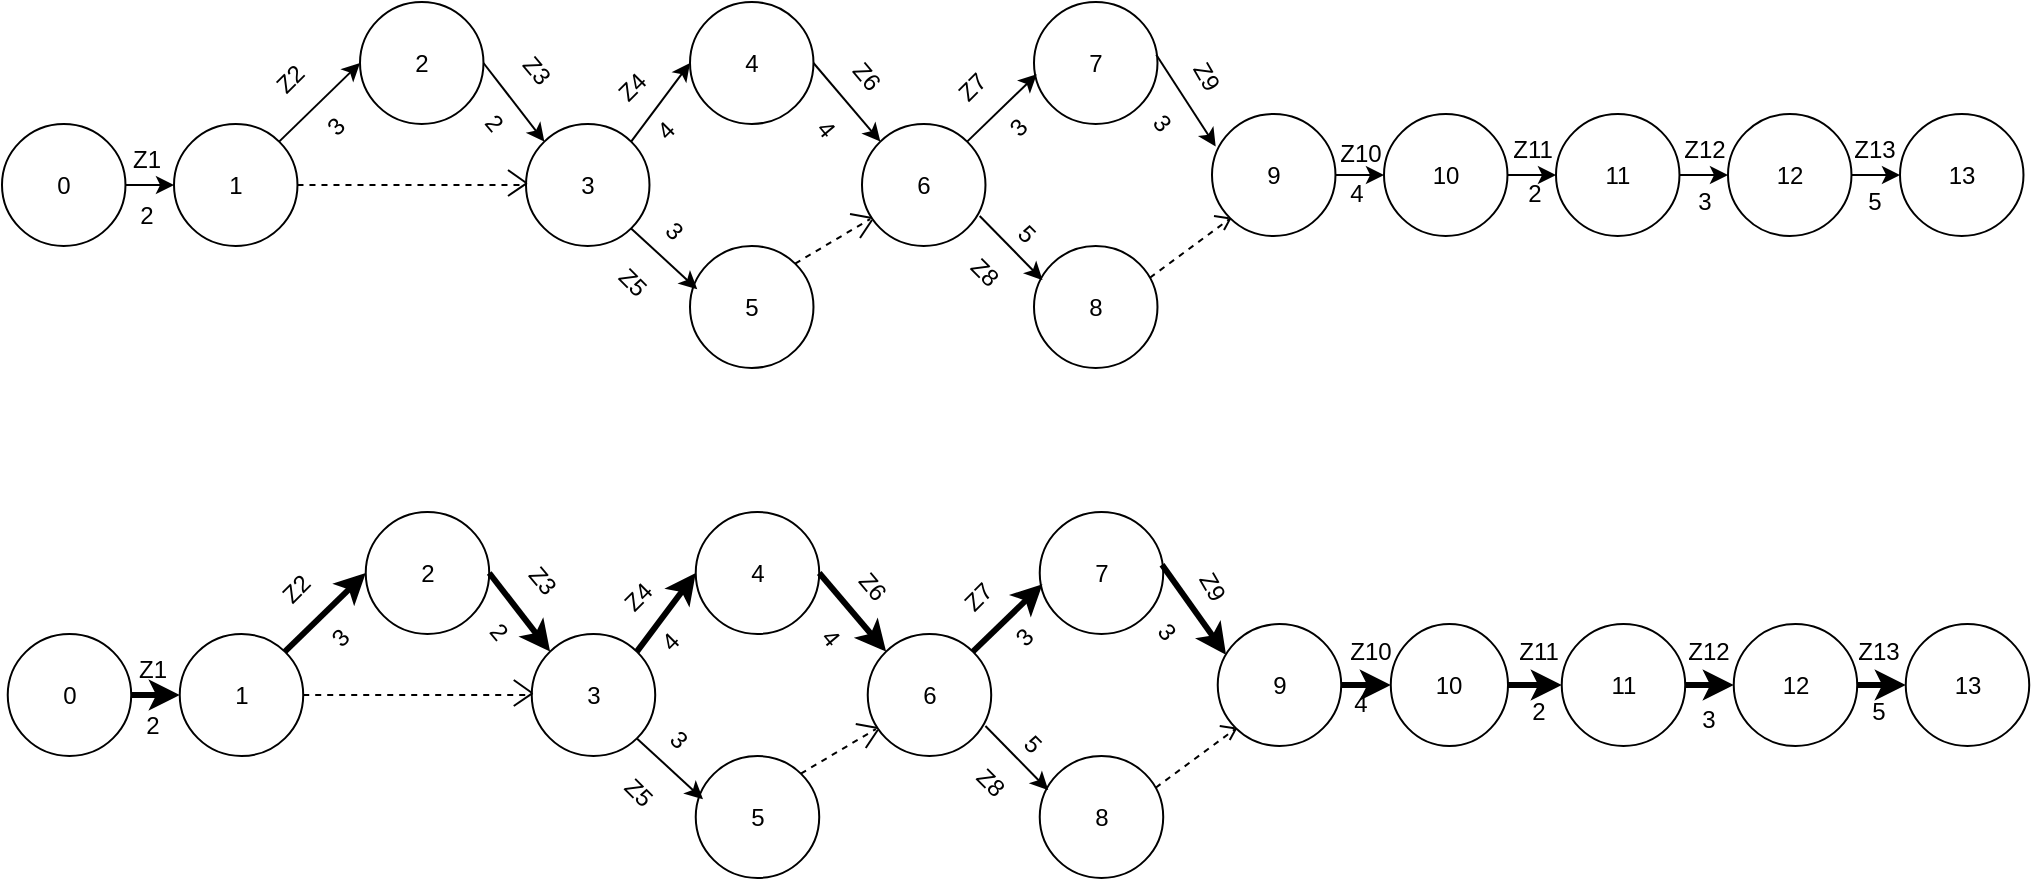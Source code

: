 <mxfile version="21.3.2" type="device">
  <diagram name="Страница 1" id="Q1OPykHj9HBOGXSgN5g0">
    <mxGraphModel dx="1050" dy="581" grid="0" gridSize="10" guides="1" tooltips="1" connect="1" arrows="1" fold="1" page="1" pageScale="1" pageWidth="1169" pageHeight="827" math="0" shadow="0">
      <root>
        <mxCell id="0" />
        <mxCell id="1" parent="0" />
        <mxCell id="CJ6mBoE7Ki-7u2yADCA9-15" style="edgeStyle=orthogonalEdgeStyle;rounded=0;orthogonalLoop=1;jettySize=auto;html=1;exitX=1;exitY=0.5;exitDx=0;exitDy=0;entryX=0;entryY=0.5;entryDx=0;entryDy=0;" parent="1" source="CJ6mBoE7Ki-7u2yADCA9-1" target="CJ6mBoE7Ki-7u2yADCA9-2" edge="1">
          <mxGeometry relative="1" as="geometry" />
        </mxCell>
        <mxCell id="CJ6mBoE7Ki-7u2yADCA9-1" value="0" style="ellipse;whiteSpace=wrap;html=1;" parent="1" vertex="1">
          <mxGeometry x="118" y="331" width="61.74" height="61" as="geometry" />
        </mxCell>
        <mxCell id="CJ6mBoE7Ki-7u2yADCA9-2" value="1" style="ellipse;whiteSpace=wrap;html=1;" parent="1" vertex="1">
          <mxGeometry x="204" y="331" width="61.74" height="61" as="geometry" />
        </mxCell>
        <mxCell id="CJ6mBoE7Ki-7u2yADCA9-3" value="2" style="ellipse;whiteSpace=wrap;html=1;" parent="1" vertex="1">
          <mxGeometry x="297" y="270" width="61.74" height="61" as="geometry" />
        </mxCell>
        <mxCell id="CJ6mBoE7Ki-7u2yADCA9-4" value="3" style="ellipse;whiteSpace=wrap;html=1;" parent="1" vertex="1">
          <mxGeometry x="380" y="331" width="61.74" height="61" as="geometry" />
        </mxCell>
        <mxCell id="CJ6mBoE7Ki-7u2yADCA9-5" value="4" style="ellipse;whiteSpace=wrap;html=1;" parent="1" vertex="1">
          <mxGeometry x="462" y="270" width="61.74" height="61" as="geometry" />
        </mxCell>
        <mxCell id="CJ6mBoE7Ki-7u2yADCA9-6" value="5" style="ellipse;whiteSpace=wrap;html=1;" parent="1" vertex="1">
          <mxGeometry x="462" y="392" width="61.74" height="61" as="geometry" />
        </mxCell>
        <mxCell id="CJ6mBoE7Ki-7u2yADCA9-7" value="6" style="ellipse;whiteSpace=wrap;html=1;" parent="1" vertex="1">
          <mxGeometry x="548" y="331" width="61.74" height="61" as="geometry" />
        </mxCell>
        <mxCell id="CJ6mBoE7Ki-7u2yADCA9-8" value="7" style="ellipse;whiteSpace=wrap;html=1;" parent="1" vertex="1">
          <mxGeometry x="634" y="270" width="61.74" height="61" as="geometry" />
        </mxCell>
        <mxCell id="CJ6mBoE7Ki-7u2yADCA9-9" value="8" style="ellipse;whiteSpace=wrap;html=1;" parent="1" vertex="1">
          <mxGeometry x="634" y="392" width="61.74" height="61" as="geometry" />
        </mxCell>
        <mxCell id="CJ6mBoE7Ki-7u2yADCA9-48" style="edgeStyle=orthogonalEdgeStyle;rounded=0;orthogonalLoop=1;jettySize=auto;html=1;exitX=1;exitY=0.5;exitDx=0;exitDy=0;entryX=0;entryY=0.5;entryDx=0;entryDy=0;" parent="1" source="CJ6mBoE7Ki-7u2yADCA9-10" target="CJ6mBoE7Ki-7u2yADCA9-11" edge="1">
          <mxGeometry relative="1" as="geometry" />
        </mxCell>
        <mxCell id="CJ6mBoE7Ki-7u2yADCA9-10" value="9" style="ellipse;whiteSpace=wrap;html=1;" parent="1" vertex="1">
          <mxGeometry x="723" y="326" width="61.74" height="61" as="geometry" />
        </mxCell>
        <mxCell id="CJ6mBoE7Ki-7u2yADCA9-49" style="edgeStyle=orthogonalEdgeStyle;rounded=0;orthogonalLoop=1;jettySize=auto;html=1;exitX=1;exitY=0.5;exitDx=0;exitDy=0;" parent="1" source="CJ6mBoE7Ki-7u2yADCA9-11" target="CJ6mBoE7Ki-7u2yADCA9-12" edge="1">
          <mxGeometry relative="1" as="geometry" />
        </mxCell>
        <mxCell id="CJ6mBoE7Ki-7u2yADCA9-11" value="10" style="ellipse;whiteSpace=wrap;html=1;" parent="1" vertex="1">
          <mxGeometry x="809" y="326" width="61.74" height="61" as="geometry" />
        </mxCell>
        <mxCell id="CJ6mBoE7Ki-7u2yADCA9-52" style="edgeStyle=orthogonalEdgeStyle;rounded=0;orthogonalLoop=1;jettySize=auto;html=1;exitX=1;exitY=0.5;exitDx=0;exitDy=0;entryX=0;entryY=0.5;entryDx=0;entryDy=0;" parent="1" source="CJ6mBoE7Ki-7u2yADCA9-12" target="CJ6mBoE7Ki-7u2yADCA9-13" edge="1">
          <mxGeometry relative="1" as="geometry" />
        </mxCell>
        <mxCell id="CJ6mBoE7Ki-7u2yADCA9-12" value="11" style="ellipse;whiteSpace=wrap;html=1;" parent="1" vertex="1">
          <mxGeometry x="895" y="326" width="61.74" height="61" as="geometry" />
        </mxCell>
        <mxCell id="CJ6mBoE7Ki-7u2yADCA9-51" style="edgeStyle=orthogonalEdgeStyle;rounded=0;orthogonalLoop=1;jettySize=auto;html=1;exitX=1;exitY=0.5;exitDx=0;exitDy=0;entryX=0;entryY=0.5;entryDx=0;entryDy=0;" parent="1" source="CJ6mBoE7Ki-7u2yADCA9-13" target="CJ6mBoE7Ki-7u2yADCA9-14" edge="1">
          <mxGeometry relative="1" as="geometry" />
        </mxCell>
        <mxCell id="CJ6mBoE7Ki-7u2yADCA9-13" value="12" style="ellipse;whiteSpace=wrap;html=1;" parent="1" vertex="1">
          <mxGeometry x="981" y="326" width="61.74" height="61" as="geometry" />
        </mxCell>
        <mxCell id="CJ6mBoE7Ki-7u2yADCA9-14" value="13" style="ellipse;whiteSpace=wrap;html=1;" parent="1" vertex="1">
          <mxGeometry x="1067" y="326" width="61.74" height="61" as="geometry" />
        </mxCell>
        <mxCell id="CJ6mBoE7Ki-7u2yADCA9-19" value="" style="endArrow=classic;html=1;rounded=0;exitX=1;exitY=0;exitDx=0;exitDy=0;entryX=0;entryY=0.5;entryDx=0;entryDy=0;" parent="1" source="CJ6mBoE7Ki-7u2yADCA9-2" target="CJ6mBoE7Ki-7u2yADCA9-3" edge="1">
          <mxGeometry width="50" height="50" relative="1" as="geometry">
            <mxPoint x="257" y="458" as="sourcePoint" />
            <mxPoint x="307" y="408" as="targetPoint" />
          </mxGeometry>
        </mxCell>
        <mxCell id="CJ6mBoE7Ki-7u2yADCA9-20" value="" style="endArrow=classic;html=1;rounded=0;exitX=1;exitY=0.5;exitDx=0;exitDy=0;entryX=0;entryY=0;entryDx=0;entryDy=0;" parent="1" source="CJ6mBoE7Ki-7u2yADCA9-3" target="CJ6mBoE7Ki-7u2yADCA9-4" edge="1">
          <mxGeometry width="50" height="50" relative="1" as="geometry">
            <mxPoint x="336" y="474" as="sourcePoint" />
            <mxPoint x="386" y="424" as="targetPoint" />
          </mxGeometry>
        </mxCell>
        <mxCell id="CJ6mBoE7Ki-7u2yADCA9-23" value="" style="endArrow=none;dashed=1;html=1;rounded=0;exitX=1;exitY=0.5;exitDx=0;exitDy=0;entryX=0;entryY=0.5;entryDx=0;entryDy=0;" parent="1" source="CJ6mBoE7Ki-7u2yADCA9-2" target="CJ6mBoE7Ki-7u2yADCA9-4" edge="1">
          <mxGeometry width="50" height="50" relative="1" as="geometry">
            <mxPoint x="310" y="437" as="sourcePoint" />
            <mxPoint x="360" y="387" as="targetPoint" />
          </mxGeometry>
        </mxCell>
        <mxCell id="CJ6mBoE7Ki-7u2yADCA9-24" value="" style="endArrow=none;html=1;rounded=0;entryX=-0.003;entryY=0.48;entryDx=0;entryDy=0;entryPerimeter=0;" parent="1" target="CJ6mBoE7Ki-7u2yADCA9-4" edge="1">
          <mxGeometry width="50" height="50" relative="1" as="geometry">
            <mxPoint x="371" y="354" as="sourcePoint" />
            <mxPoint x="391" y="340" as="targetPoint" />
          </mxGeometry>
        </mxCell>
        <mxCell id="CJ6mBoE7Ki-7u2yADCA9-25" value="" style="endArrow=none;html=1;rounded=0;entryX=0.007;entryY=0.485;entryDx=0;entryDy=0;entryPerimeter=0;" parent="1" target="CJ6mBoE7Ki-7u2yADCA9-4" edge="1">
          <mxGeometry width="50" height="50" relative="1" as="geometry">
            <mxPoint x="371" y="367" as="sourcePoint" />
            <mxPoint x="374" y="371" as="targetPoint" />
          </mxGeometry>
        </mxCell>
        <mxCell id="CJ6mBoE7Ki-7u2yADCA9-26" value="" style="endArrow=classic;html=1;rounded=0;exitX=1;exitY=0;exitDx=0;exitDy=0;entryX=0;entryY=0.5;entryDx=0;entryDy=0;" parent="1" source="CJ6mBoE7Ki-7u2yADCA9-4" target="CJ6mBoE7Ki-7u2yADCA9-5" edge="1">
          <mxGeometry width="50" height="50" relative="1" as="geometry">
            <mxPoint x="267" y="350" as="sourcePoint" />
            <mxPoint x="307" y="311" as="targetPoint" />
          </mxGeometry>
        </mxCell>
        <mxCell id="CJ6mBoE7Ki-7u2yADCA9-27" value="" style="endArrow=classic;html=1;rounded=0;exitX=1;exitY=1;exitDx=0;exitDy=0;entryX=0.059;entryY=0.355;entryDx=0;entryDy=0;entryPerimeter=0;" parent="1" source="CJ6mBoE7Ki-7u2yADCA9-4" target="CJ6mBoE7Ki-7u2yADCA9-6" edge="1">
          <mxGeometry width="50" height="50" relative="1" as="geometry">
            <mxPoint x="443" y="350" as="sourcePoint" />
            <mxPoint x="472" y="311" as="targetPoint" />
          </mxGeometry>
        </mxCell>
        <mxCell id="CJ6mBoE7Ki-7u2yADCA9-28" value="" style="endArrow=classic;html=1;rounded=0;exitX=1;exitY=0.5;exitDx=0;exitDy=0;entryX=0;entryY=0;entryDx=0;entryDy=0;" parent="1" source="CJ6mBoE7Ki-7u2yADCA9-5" target="CJ6mBoE7Ki-7u2yADCA9-7" edge="1">
          <mxGeometry width="50" height="50" relative="1" as="geometry">
            <mxPoint x="443" y="350" as="sourcePoint" />
            <mxPoint x="472" y="311" as="targetPoint" />
          </mxGeometry>
        </mxCell>
        <mxCell id="CJ6mBoE7Ki-7u2yADCA9-29" value="" style="endArrow=none;dashed=1;html=1;rounded=0;exitX=1;exitY=0;exitDx=0;exitDy=0;entryX=0.066;entryY=0.779;entryDx=0;entryDy=0;entryPerimeter=0;" parent="1" source="CJ6mBoE7Ki-7u2yADCA9-6" target="CJ6mBoE7Ki-7u2yADCA9-7" edge="1">
          <mxGeometry width="50" height="50" relative="1" as="geometry">
            <mxPoint x="553" y="478" as="sourcePoint" />
            <mxPoint x="603" y="428" as="targetPoint" />
          </mxGeometry>
        </mxCell>
        <mxCell id="CJ6mBoE7Ki-7u2yADCA9-32" value="" style="endArrow=none;html=1;rounded=0;entryX=-0.003;entryY=0.48;entryDx=0;entryDy=0;entryPerimeter=0;" parent="1" edge="1">
          <mxGeometry width="50" height="50" relative="1" as="geometry">
            <mxPoint x="542" y="376" as="sourcePoint" />
            <mxPoint x="553" y="378" as="targetPoint" />
          </mxGeometry>
        </mxCell>
        <mxCell id="CJ6mBoE7Ki-7u2yADCA9-33" value="" style="endArrow=none;html=1;rounded=0;entryX=0.007;entryY=0.485;entryDx=0;entryDy=0;entryPerimeter=0;" parent="1" edge="1">
          <mxGeometry width="50" height="50" relative="1" as="geometry">
            <mxPoint x="547" y="388" as="sourcePoint" />
            <mxPoint x="553" y="379" as="targetPoint" />
          </mxGeometry>
        </mxCell>
        <mxCell id="CJ6mBoE7Ki-7u2yADCA9-34" value="" style="endArrow=classic;html=1;rounded=0;exitX=1;exitY=0;exitDx=0;exitDy=0;entryX=0.022;entryY=0.593;entryDx=0;entryDy=0;entryPerimeter=0;" parent="1" source="CJ6mBoE7Ki-7u2yADCA9-7" target="CJ6mBoE7Ki-7u2yADCA9-8" edge="1">
          <mxGeometry width="50" height="50" relative="1" as="geometry">
            <mxPoint x="590" y="302" as="sourcePoint" />
            <mxPoint x="640" y="252" as="targetPoint" />
          </mxGeometry>
        </mxCell>
        <mxCell id="CJ6mBoE7Ki-7u2yADCA9-35" value="" style="endArrow=classic;html=1;rounded=0;exitX=0.953;exitY=0.754;exitDx=0;exitDy=0;exitPerimeter=0;entryX=0.069;entryY=0.279;entryDx=0;entryDy=0;entryPerimeter=0;" parent="1" source="CJ6mBoE7Ki-7u2yADCA9-7" target="CJ6mBoE7Ki-7u2yADCA9-9" edge="1">
          <mxGeometry width="50" height="50" relative="1" as="geometry">
            <mxPoint x="600" y="525" as="sourcePoint" />
            <mxPoint x="650" y="475" as="targetPoint" />
          </mxGeometry>
        </mxCell>
        <mxCell id="CJ6mBoE7Ki-7u2yADCA9-39" value="" style="endArrow=none;dashed=1;html=1;rounded=0;entryX=0;entryY=1;entryDx=0;entryDy=0;exitX=0.939;exitY=0.26;exitDx=0;exitDy=0;exitPerimeter=0;" parent="1" source="CJ6mBoE7Ki-7u2yADCA9-9" target="CJ6mBoE7Ki-7u2yADCA9-10" edge="1">
          <mxGeometry width="50" height="50" relative="1" as="geometry">
            <mxPoint x="765" y="495" as="sourcePoint" />
            <mxPoint x="815" y="445" as="targetPoint" />
          </mxGeometry>
        </mxCell>
        <mxCell id="CJ6mBoE7Ki-7u2yADCA9-45" value="" style="endArrow=none;html=1;rounded=0;entryX=0.136;entryY=0.855;entryDx=0;entryDy=0;entryPerimeter=0;" parent="1" target="CJ6mBoE7Ki-7u2yADCA9-10" edge="1">
          <mxGeometry width="50" height="50" relative="1" as="geometry">
            <mxPoint x="724" y="377" as="sourcePoint" />
            <mxPoint x="724" y="377" as="targetPoint" />
          </mxGeometry>
        </mxCell>
        <mxCell id="CJ6mBoE7Ki-7u2yADCA9-47" value="" style="endArrow=none;html=1;rounded=0;entryX=0;entryY=1;entryDx=0;entryDy=0;" parent="1" target="CJ6mBoE7Ki-7u2yADCA9-10" edge="1">
          <mxGeometry width="50" height="50" relative="1" as="geometry">
            <mxPoint x="729" y="384" as="sourcePoint" />
            <mxPoint x="760" y="381" as="targetPoint" />
          </mxGeometry>
        </mxCell>
        <mxCell id="CJ6mBoE7Ki-7u2yADCA9-53" value="Z1" style="text;html=1;align=center;verticalAlign=middle;resizable=0;points=[];autosize=1;strokeColor=none;fillColor=none;" parent="1" vertex="1">
          <mxGeometry x="174" y="336" width="32" height="26" as="geometry" />
        </mxCell>
        <mxCell id="CJ6mBoE7Ki-7u2yADCA9-54" value="Z2" style="text;html=1;align=center;verticalAlign=middle;resizable=0;points=[];autosize=1;strokeColor=none;fillColor=none;rotation=-45;" parent="1" vertex="1">
          <mxGeometry x="246" y="296" width="32" height="26" as="geometry" />
        </mxCell>
        <mxCell id="CJ6mBoE7Ki-7u2yADCA9-55" value="Z3" style="text;html=1;align=center;verticalAlign=middle;resizable=0;points=[];autosize=1;strokeColor=none;fillColor=none;rotation=50;" parent="1" vertex="1">
          <mxGeometry x="369" y="291" width="32" height="26" as="geometry" />
        </mxCell>
        <mxCell id="CJ6mBoE7Ki-7u2yADCA9-56" value="Z4" style="text;html=1;align=center;verticalAlign=middle;resizable=0;points=[];autosize=1;strokeColor=none;fillColor=none;rotation=-45;" parent="1" vertex="1">
          <mxGeometry x="417" y="300" width="32" height="26" as="geometry" />
        </mxCell>
        <mxCell id="CJ6mBoE7Ki-7u2yADCA9-57" value="Z5" style="text;html=1;align=center;verticalAlign=middle;resizable=0;points=[];autosize=1;strokeColor=none;fillColor=none;rotation=45;" parent="1" vertex="1">
          <mxGeometry x="417" y="397" width="32" height="26" as="geometry" />
        </mxCell>
        <mxCell id="CJ6mBoE7Ki-7u2yADCA9-58" value="Z6" style="text;html=1;align=center;verticalAlign=middle;resizable=0;points=[];autosize=1;strokeColor=none;fillColor=none;rotation=50;" parent="1" vertex="1">
          <mxGeometry x="534" y="294" width="32" height="26" as="geometry" />
        </mxCell>
        <mxCell id="CJ6mBoE7Ki-7u2yADCA9-59" value="Z7" style="text;html=1;align=center;verticalAlign=middle;resizable=0;points=[];autosize=1;strokeColor=none;fillColor=none;rotation=-45;" parent="1" vertex="1">
          <mxGeometry x="587" y="300" width="32" height="26" as="geometry" />
        </mxCell>
        <mxCell id="CJ6mBoE7Ki-7u2yADCA9-61" value="Z8" style="text;html=1;align=center;verticalAlign=middle;resizable=0;points=[];autosize=1;strokeColor=none;fillColor=none;rotation=45;" parent="1" vertex="1">
          <mxGeometry x="593" y="392" width="32" height="26" as="geometry" />
        </mxCell>
        <mxCell id="CJ6mBoE7Ki-7u2yADCA9-62" value="Z10" style="text;html=1;align=center;verticalAlign=middle;resizable=0;points=[];autosize=1;strokeColor=none;fillColor=none;" parent="1" vertex="1">
          <mxGeometry x="777" y="333" width="39" height="26" as="geometry" />
        </mxCell>
        <mxCell id="CJ6mBoE7Ki-7u2yADCA9-63" value="Z11" style="text;html=1;align=center;verticalAlign=middle;resizable=0;points=[];autosize=1;strokeColor=none;fillColor=none;" parent="1" vertex="1">
          <mxGeometry x="864" y="331" width="38" height="26" as="geometry" />
        </mxCell>
        <mxCell id="CJ6mBoE7Ki-7u2yADCA9-64" value="Z12" style="text;html=1;align=center;verticalAlign=middle;resizable=0;points=[];autosize=1;strokeColor=none;fillColor=none;" parent="1" vertex="1">
          <mxGeometry x="949" y="331" width="39" height="26" as="geometry" />
        </mxCell>
        <mxCell id="CJ6mBoE7Ki-7u2yADCA9-65" value="Z13" style="text;html=1;align=center;verticalAlign=middle;resizable=0;points=[];autosize=1;strokeColor=none;fillColor=none;" parent="1" vertex="1">
          <mxGeometry x="1034" y="331" width="39" height="26" as="geometry" />
        </mxCell>
        <mxCell id="CJ6mBoE7Ki-7u2yADCA9-66" value="2" style="text;html=1;align=center;verticalAlign=middle;resizable=0;points=[];autosize=1;strokeColor=none;fillColor=none;" parent="1" vertex="1">
          <mxGeometry x="177.5" y="364" width="25" height="26" as="geometry" />
        </mxCell>
        <mxCell id="CJ6mBoE7Ki-7u2yADCA9-67" value="3" style="text;html=1;align=center;verticalAlign=middle;resizable=0;points=[];autosize=1;strokeColor=none;fillColor=none;rotation=-45;" parent="1" vertex="1">
          <mxGeometry x="272" y="320" width="25" height="26" as="geometry" />
        </mxCell>
        <mxCell id="CJ6mBoE7Ki-7u2yADCA9-68" value="2" style="text;html=1;align=center;verticalAlign=middle;resizable=0;points=[];autosize=1;strokeColor=none;fillColor=none;rotation=50;" parent="1" vertex="1">
          <mxGeometry x="351" y="317" width="25" height="26" as="geometry" />
        </mxCell>
        <mxCell id="CJ6mBoE7Ki-7u2yADCA9-69" value="4" style="text;html=1;align=center;verticalAlign=middle;resizable=0;points=[];autosize=1;strokeColor=none;fillColor=none;rotation=-45;" parent="1" vertex="1">
          <mxGeometry x="437" y="322" width="25" height="26" as="geometry" />
        </mxCell>
        <mxCell id="CJ6mBoE7Ki-7u2yADCA9-70" value="3" style="text;html=1;align=center;verticalAlign=middle;resizable=0;points=[];autosize=1;strokeColor=none;fillColor=none;rotation=45;" parent="1" vertex="1">
          <mxGeometry x="441" y="371" width="25" height="26" as="geometry" />
        </mxCell>
        <mxCell id="CJ6mBoE7Ki-7u2yADCA9-71" value="4" style="text;html=1;align=center;verticalAlign=middle;resizable=0;points=[];autosize=1;strokeColor=none;fillColor=none;rotation=50;" parent="1" vertex="1">
          <mxGeometry x="517" y="320" width="25" height="26" as="geometry" />
        </mxCell>
        <mxCell id="CJ6mBoE7Ki-7u2yADCA9-72" value="3" style="text;html=1;align=center;verticalAlign=middle;resizable=0;points=[];autosize=1;strokeColor=none;fillColor=none;rotation=-45;" parent="1" vertex="1">
          <mxGeometry x="613.74" y="320" width="25" height="26" as="geometry" />
        </mxCell>
        <mxCell id="CJ6mBoE7Ki-7u2yADCA9-74" value="5" style="text;html=1;align=center;verticalAlign=middle;resizable=0;points=[];autosize=1;strokeColor=none;fillColor=none;rotation=45;" parent="1" vertex="1">
          <mxGeometry x="617.74" y="373" width="25" height="26" as="geometry" />
        </mxCell>
        <mxCell id="CJ6mBoE7Ki-7u2yADCA9-75" value="4" style="text;html=1;align=center;verticalAlign=middle;resizable=0;points=[];autosize=1;strokeColor=none;fillColor=none;" parent="1" vertex="1">
          <mxGeometry x="782" y="353" width="25" height="26" as="geometry" />
        </mxCell>
        <mxCell id="CJ6mBoE7Ki-7u2yADCA9-76" value="2" style="text;html=1;align=center;verticalAlign=middle;resizable=0;points=[];autosize=1;strokeColor=none;fillColor=none;" parent="1" vertex="1">
          <mxGeometry x="871" y="353" width="25" height="26" as="geometry" />
        </mxCell>
        <mxCell id="CJ6mBoE7Ki-7u2yADCA9-77" value="3" style="text;html=1;align=center;verticalAlign=middle;resizable=0;points=[];autosize=1;strokeColor=none;fillColor=none;" parent="1" vertex="1">
          <mxGeometry x="956" y="357" width="25" height="26" as="geometry" />
        </mxCell>
        <mxCell id="CJ6mBoE7Ki-7u2yADCA9-78" value="5" style="text;html=1;align=center;verticalAlign=middle;resizable=0;points=[];autosize=1;strokeColor=none;fillColor=none;" parent="1" vertex="1">
          <mxGeometry x="1041" y="357" width="25" height="26" as="geometry" />
        </mxCell>
        <mxCell id="CJ6mBoE7Ki-7u2yADCA9-150" value="" style="endArrow=classic;html=1;rounded=0;exitX=0.99;exitY=0.433;exitDx=0;exitDy=0;exitPerimeter=0;entryX=0.03;entryY=0.266;entryDx=0;entryDy=0;entryPerimeter=0;" parent="1" source="CJ6mBoE7Ki-7u2yADCA9-8" target="CJ6mBoE7Ki-7u2yADCA9-10" edge="1">
          <mxGeometry width="50" height="50" relative="1" as="geometry">
            <mxPoint x="730" y="310" as="sourcePoint" />
            <mxPoint x="780" y="260" as="targetPoint" />
          </mxGeometry>
        </mxCell>
        <mxCell id="CJ6mBoE7Ki-7u2yADCA9-151" value="Z9" style="text;html=1;align=center;verticalAlign=middle;resizable=0;points=[];autosize=1;strokeColor=none;fillColor=none;rotation=60;" parent="1" vertex="1">
          <mxGeometry x="704" y="294" width="32" height="26" as="geometry" />
        </mxCell>
        <mxCell id="CJ6mBoE7Ki-7u2yADCA9-152" value="3" style="text;html=1;align=center;verticalAlign=middle;resizable=0;points=[];autosize=1;strokeColor=none;fillColor=none;rotation=50;" parent="1" vertex="1">
          <mxGeometry x="685" y="317" width="25" height="26" as="geometry" />
        </mxCell>
        <mxCell id="CJ6mBoE7Ki-7u2yADCA9-153" style="edgeStyle=orthogonalEdgeStyle;rounded=0;orthogonalLoop=1;jettySize=auto;html=1;exitX=1;exitY=0.5;exitDx=0;exitDy=0;entryX=0;entryY=0.5;entryDx=0;entryDy=0;strokeWidth=3;" parent="1" source="CJ6mBoE7Ki-7u2yADCA9-154" target="CJ6mBoE7Ki-7u2yADCA9-155" edge="1">
          <mxGeometry relative="1" as="geometry" />
        </mxCell>
        <mxCell id="CJ6mBoE7Ki-7u2yADCA9-154" value="0" style="ellipse;whiteSpace=wrap;html=1;" parent="1" vertex="1">
          <mxGeometry x="120.87" y="586" width="61.74" height="61" as="geometry" />
        </mxCell>
        <mxCell id="CJ6mBoE7Ki-7u2yADCA9-155" value="1" style="ellipse;whiteSpace=wrap;html=1;" parent="1" vertex="1">
          <mxGeometry x="206.87" y="586" width="61.74" height="61" as="geometry" />
        </mxCell>
        <mxCell id="CJ6mBoE7Ki-7u2yADCA9-156" value="2" style="ellipse;whiteSpace=wrap;html=1;" parent="1" vertex="1">
          <mxGeometry x="299.87" y="525" width="61.74" height="61" as="geometry" />
        </mxCell>
        <mxCell id="CJ6mBoE7Ki-7u2yADCA9-157" value="3" style="ellipse;whiteSpace=wrap;html=1;" parent="1" vertex="1">
          <mxGeometry x="382.87" y="586" width="61.74" height="61" as="geometry" />
        </mxCell>
        <mxCell id="CJ6mBoE7Ki-7u2yADCA9-158" value="4" style="ellipse;whiteSpace=wrap;html=1;" parent="1" vertex="1">
          <mxGeometry x="464.87" y="525" width="61.74" height="61" as="geometry" />
        </mxCell>
        <mxCell id="CJ6mBoE7Ki-7u2yADCA9-159" value="5" style="ellipse;whiteSpace=wrap;html=1;" parent="1" vertex="1">
          <mxGeometry x="464.87" y="647" width="61.74" height="61" as="geometry" />
        </mxCell>
        <mxCell id="CJ6mBoE7Ki-7u2yADCA9-160" value="6" style="ellipse;whiteSpace=wrap;html=1;" parent="1" vertex="1">
          <mxGeometry x="550.87" y="586" width="61.74" height="61" as="geometry" />
        </mxCell>
        <mxCell id="CJ6mBoE7Ki-7u2yADCA9-161" value="7" style="ellipse;whiteSpace=wrap;html=1;" parent="1" vertex="1">
          <mxGeometry x="636.87" y="525" width="61.74" height="61" as="geometry" />
        </mxCell>
        <mxCell id="CJ6mBoE7Ki-7u2yADCA9-162" value="8" style="ellipse;whiteSpace=wrap;html=1;" parent="1" vertex="1">
          <mxGeometry x="636.87" y="647" width="61.74" height="61" as="geometry" />
        </mxCell>
        <mxCell id="CJ6mBoE7Ki-7u2yADCA9-163" style="edgeStyle=orthogonalEdgeStyle;rounded=0;orthogonalLoop=1;jettySize=auto;html=1;exitX=1;exitY=0.5;exitDx=0;exitDy=0;entryX=0;entryY=0.5;entryDx=0;entryDy=0;strokeWidth=3;" parent="1" source="CJ6mBoE7Ki-7u2yADCA9-164" target="CJ6mBoE7Ki-7u2yADCA9-166" edge="1">
          <mxGeometry relative="1" as="geometry" />
        </mxCell>
        <mxCell id="CJ6mBoE7Ki-7u2yADCA9-164" value="9" style="ellipse;whiteSpace=wrap;html=1;" parent="1" vertex="1">
          <mxGeometry x="725.87" y="581" width="61.74" height="61" as="geometry" />
        </mxCell>
        <mxCell id="CJ6mBoE7Ki-7u2yADCA9-165" style="edgeStyle=orthogonalEdgeStyle;rounded=0;orthogonalLoop=1;jettySize=auto;html=1;exitX=1;exitY=0.5;exitDx=0;exitDy=0;strokeWidth=3;" parent="1" source="CJ6mBoE7Ki-7u2yADCA9-166" target="CJ6mBoE7Ki-7u2yADCA9-168" edge="1">
          <mxGeometry relative="1" as="geometry" />
        </mxCell>
        <mxCell id="CJ6mBoE7Ki-7u2yADCA9-166" value="10" style="ellipse;whiteSpace=wrap;html=1;" parent="1" vertex="1">
          <mxGeometry x="812.39" y="581" width="58.61" height="61" as="geometry" />
        </mxCell>
        <mxCell id="CJ6mBoE7Ki-7u2yADCA9-167" style="edgeStyle=orthogonalEdgeStyle;rounded=0;orthogonalLoop=1;jettySize=auto;html=1;exitX=1;exitY=0.5;exitDx=0;exitDy=0;entryX=0;entryY=0.5;entryDx=0;entryDy=0;strokeWidth=3;" parent="1" source="CJ6mBoE7Ki-7u2yADCA9-168" target="CJ6mBoE7Ki-7u2yADCA9-170" edge="1">
          <mxGeometry relative="1" as="geometry" />
        </mxCell>
        <mxCell id="CJ6mBoE7Ki-7u2yADCA9-168" value="11" style="ellipse;whiteSpace=wrap;html=1;" parent="1" vertex="1">
          <mxGeometry x="897.87" y="581" width="61.74" height="61" as="geometry" />
        </mxCell>
        <mxCell id="CJ6mBoE7Ki-7u2yADCA9-169" style="edgeStyle=orthogonalEdgeStyle;rounded=0;orthogonalLoop=1;jettySize=auto;html=1;exitX=1;exitY=0.5;exitDx=0;exitDy=0;entryX=0;entryY=0.5;entryDx=0;entryDy=0;strokeWidth=3;" parent="1" source="CJ6mBoE7Ki-7u2yADCA9-170" target="CJ6mBoE7Ki-7u2yADCA9-171" edge="1">
          <mxGeometry relative="1" as="geometry" />
        </mxCell>
        <mxCell id="CJ6mBoE7Ki-7u2yADCA9-170" value="12" style="ellipse;whiteSpace=wrap;html=1;" parent="1" vertex="1">
          <mxGeometry x="983.87" y="581" width="61.74" height="61" as="geometry" />
        </mxCell>
        <mxCell id="CJ6mBoE7Ki-7u2yADCA9-171" value="13" style="ellipse;whiteSpace=wrap;html=1;" parent="1" vertex="1">
          <mxGeometry x="1069.87" y="581" width="61.74" height="61" as="geometry" />
        </mxCell>
        <mxCell id="CJ6mBoE7Ki-7u2yADCA9-172" value="" style="endArrow=classic;html=1;rounded=0;exitX=1;exitY=0;exitDx=0;exitDy=0;entryX=0;entryY=0.5;entryDx=0;entryDy=0;strokeWidth=3;" parent="1" source="CJ6mBoE7Ki-7u2yADCA9-155" target="CJ6mBoE7Ki-7u2yADCA9-156" edge="1">
          <mxGeometry width="50" height="50" relative="1" as="geometry">
            <mxPoint x="259.87" y="713" as="sourcePoint" />
            <mxPoint x="309.87" y="663" as="targetPoint" />
          </mxGeometry>
        </mxCell>
        <mxCell id="CJ6mBoE7Ki-7u2yADCA9-173" value="" style="endArrow=classic;html=1;rounded=0;exitX=1;exitY=0.5;exitDx=0;exitDy=0;entryX=0;entryY=0;entryDx=0;entryDy=0;strokeWidth=3;" parent="1" source="CJ6mBoE7Ki-7u2yADCA9-156" target="CJ6mBoE7Ki-7u2yADCA9-157" edge="1">
          <mxGeometry width="50" height="50" relative="1" as="geometry">
            <mxPoint x="338.87" y="729" as="sourcePoint" />
            <mxPoint x="388.87" y="679" as="targetPoint" />
          </mxGeometry>
        </mxCell>
        <mxCell id="CJ6mBoE7Ki-7u2yADCA9-174" value="" style="endArrow=none;dashed=1;html=1;rounded=0;exitX=1;exitY=0.5;exitDx=0;exitDy=0;entryX=0;entryY=0.5;entryDx=0;entryDy=0;" parent="1" source="CJ6mBoE7Ki-7u2yADCA9-155" target="CJ6mBoE7Ki-7u2yADCA9-157" edge="1">
          <mxGeometry width="50" height="50" relative="1" as="geometry">
            <mxPoint x="312.87" y="692" as="sourcePoint" />
            <mxPoint x="362.87" y="642" as="targetPoint" />
          </mxGeometry>
        </mxCell>
        <mxCell id="CJ6mBoE7Ki-7u2yADCA9-175" value="" style="endArrow=none;html=1;rounded=0;entryX=-0.003;entryY=0.48;entryDx=0;entryDy=0;entryPerimeter=0;" parent="1" target="CJ6mBoE7Ki-7u2yADCA9-157" edge="1">
          <mxGeometry width="50" height="50" relative="1" as="geometry">
            <mxPoint x="373.87" y="609" as="sourcePoint" />
            <mxPoint x="393.87" y="595" as="targetPoint" />
          </mxGeometry>
        </mxCell>
        <mxCell id="CJ6mBoE7Ki-7u2yADCA9-176" value="" style="endArrow=none;html=1;rounded=0;entryX=0.007;entryY=0.485;entryDx=0;entryDy=0;entryPerimeter=0;" parent="1" target="CJ6mBoE7Ki-7u2yADCA9-157" edge="1">
          <mxGeometry width="50" height="50" relative="1" as="geometry">
            <mxPoint x="373.87" y="622" as="sourcePoint" />
            <mxPoint x="376.87" y="626" as="targetPoint" />
          </mxGeometry>
        </mxCell>
        <mxCell id="CJ6mBoE7Ki-7u2yADCA9-177" value="" style="endArrow=classic;html=1;rounded=0;exitX=1;exitY=0;exitDx=0;exitDy=0;entryX=0;entryY=0.5;entryDx=0;entryDy=0;strokeWidth=3;" parent="1" source="CJ6mBoE7Ki-7u2yADCA9-157" target="CJ6mBoE7Ki-7u2yADCA9-158" edge="1">
          <mxGeometry width="50" height="50" relative="1" as="geometry">
            <mxPoint x="269.87" y="605" as="sourcePoint" />
            <mxPoint x="309.87" y="566" as="targetPoint" />
          </mxGeometry>
        </mxCell>
        <mxCell id="CJ6mBoE7Ki-7u2yADCA9-178" value="" style="endArrow=classic;html=1;rounded=0;exitX=1;exitY=1;exitDx=0;exitDy=0;entryX=0.059;entryY=0.355;entryDx=0;entryDy=0;entryPerimeter=0;" parent="1" source="CJ6mBoE7Ki-7u2yADCA9-157" target="CJ6mBoE7Ki-7u2yADCA9-159" edge="1">
          <mxGeometry width="50" height="50" relative="1" as="geometry">
            <mxPoint x="445.87" y="605" as="sourcePoint" />
            <mxPoint x="474.87" y="566" as="targetPoint" />
          </mxGeometry>
        </mxCell>
        <mxCell id="CJ6mBoE7Ki-7u2yADCA9-179" value="" style="endArrow=classic;html=1;rounded=0;exitX=1;exitY=0.5;exitDx=0;exitDy=0;entryX=0;entryY=0;entryDx=0;entryDy=0;strokeWidth=3;" parent="1" source="CJ6mBoE7Ki-7u2yADCA9-158" target="CJ6mBoE7Ki-7u2yADCA9-160" edge="1">
          <mxGeometry width="50" height="50" relative="1" as="geometry">
            <mxPoint x="445.87" y="605" as="sourcePoint" />
            <mxPoint x="474.87" y="566" as="targetPoint" />
          </mxGeometry>
        </mxCell>
        <mxCell id="CJ6mBoE7Ki-7u2yADCA9-180" value="" style="endArrow=none;dashed=1;html=1;rounded=0;exitX=1;exitY=0;exitDx=0;exitDy=0;entryX=0.066;entryY=0.779;entryDx=0;entryDy=0;entryPerimeter=0;" parent="1" source="CJ6mBoE7Ki-7u2yADCA9-159" target="CJ6mBoE7Ki-7u2yADCA9-160" edge="1">
          <mxGeometry width="50" height="50" relative="1" as="geometry">
            <mxPoint x="555.87" y="733" as="sourcePoint" />
            <mxPoint x="605.87" y="683" as="targetPoint" />
          </mxGeometry>
        </mxCell>
        <mxCell id="CJ6mBoE7Ki-7u2yADCA9-181" value="" style="endArrow=none;html=1;rounded=0;entryX=-0.003;entryY=0.48;entryDx=0;entryDy=0;entryPerimeter=0;" parent="1" edge="1">
          <mxGeometry width="50" height="50" relative="1" as="geometry">
            <mxPoint x="544.87" y="631" as="sourcePoint" />
            <mxPoint x="555.87" y="633" as="targetPoint" />
          </mxGeometry>
        </mxCell>
        <mxCell id="CJ6mBoE7Ki-7u2yADCA9-182" value="" style="endArrow=none;html=1;rounded=0;entryX=0.007;entryY=0.485;entryDx=0;entryDy=0;entryPerimeter=0;" parent="1" edge="1">
          <mxGeometry width="50" height="50" relative="1" as="geometry">
            <mxPoint x="549.87" y="643" as="sourcePoint" />
            <mxPoint x="555.87" y="634" as="targetPoint" />
          </mxGeometry>
        </mxCell>
        <mxCell id="CJ6mBoE7Ki-7u2yADCA9-183" value="" style="endArrow=classic;html=1;rounded=0;exitX=1;exitY=0;exitDx=0;exitDy=0;entryX=0.022;entryY=0.593;entryDx=0;entryDy=0;entryPerimeter=0;strokeWidth=3;" parent="1" source="CJ6mBoE7Ki-7u2yADCA9-160" target="CJ6mBoE7Ki-7u2yADCA9-161" edge="1">
          <mxGeometry width="50" height="50" relative="1" as="geometry">
            <mxPoint x="592.87" y="557" as="sourcePoint" />
            <mxPoint x="642.87" y="507" as="targetPoint" />
          </mxGeometry>
        </mxCell>
        <mxCell id="CJ6mBoE7Ki-7u2yADCA9-184" value="" style="endArrow=classic;html=1;rounded=0;exitX=0.953;exitY=0.754;exitDx=0;exitDy=0;exitPerimeter=0;entryX=0.069;entryY=0.279;entryDx=0;entryDy=0;entryPerimeter=0;" parent="1" source="CJ6mBoE7Ki-7u2yADCA9-160" target="CJ6mBoE7Ki-7u2yADCA9-162" edge="1">
          <mxGeometry width="50" height="50" relative="1" as="geometry">
            <mxPoint x="602.87" y="780" as="sourcePoint" />
            <mxPoint x="652.87" y="730" as="targetPoint" />
          </mxGeometry>
        </mxCell>
        <mxCell id="CJ6mBoE7Ki-7u2yADCA9-185" value="" style="endArrow=none;dashed=1;html=1;rounded=0;entryX=0;entryY=1;entryDx=0;entryDy=0;exitX=0.939;exitY=0.26;exitDx=0;exitDy=0;exitPerimeter=0;" parent="1" source="CJ6mBoE7Ki-7u2yADCA9-162" target="CJ6mBoE7Ki-7u2yADCA9-164" edge="1">
          <mxGeometry width="50" height="50" relative="1" as="geometry">
            <mxPoint x="767.87" y="750" as="sourcePoint" />
            <mxPoint x="817.87" y="700" as="targetPoint" />
          </mxGeometry>
        </mxCell>
        <mxCell id="CJ6mBoE7Ki-7u2yADCA9-186" value="" style="endArrow=none;html=1;rounded=0;entryX=0.136;entryY=0.855;entryDx=0;entryDy=0;entryPerimeter=0;" parent="1" target="CJ6mBoE7Ki-7u2yADCA9-164" edge="1">
          <mxGeometry width="50" height="50" relative="1" as="geometry">
            <mxPoint x="726.87" y="632" as="sourcePoint" />
            <mxPoint x="726.87" y="632" as="targetPoint" />
          </mxGeometry>
        </mxCell>
        <mxCell id="CJ6mBoE7Ki-7u2yADCA9-187" value="" style="endArrow=none;html=1;rounded=0;entryX=0;entryY=1;entryDx=0;entryDy=0;" parent="1" target="CJ6mBoE7Ki-7u2yADCA9-164" edge="1">
          <mxGeometry width="50" height="50" relative="1" as="geometry">
            <mxPoint x="731.87" y="639" as="sourcePoint" />
            <mxPoint x="762.87" y="636" as="targetPoint" />
          </mxGeometry>
        </mxCell>
        <mxCell id="CJ6mBoE7Ki-7u2yADCA9-188" value="Z1" style="text;html=1;align=center;verticalAlign=middle;resizable=0;points=[];autosize=1;strokeColor=none;fillColor=none;" parent="1" vertex="1">
          <mxGeometry x="176.87" y="591" width="32" height="26" as="geometry" />
        </mxCell>
        <mxCell id="CJ6mBoE7Ki-7u2yADCA9-189" value="Z2" style="text;html=1;align=center;verticalAlign=middle;resizable=0;points=[];autosize=1;strokeColor=none;fillColor=none;rotation=-45;" parent="1" vertex="1">
          <mxGeometry x="248.87" y="551" width="32" height="26" as="geometry" />
        </mxCell>
        <mxCell id="CJ6mBoE7Ki-7u2yADCA9-190" value="Z3" style="text;html=1;align=center;verticalAlign=middle;resizable=0;points=[];autosize=1;strokeColor=none;fillColor=none;rotation=50;" parent="1" vertex="1">
          <mxGeometry x="371.87" y="546" width="32" height="26" as="geometry" />
        </mxCell>
        <mxCell id="CJ6mBoE7Ki-7u2yADCA9-191" value="Z4" style="text;html=1;align=center;verticalAlign=middle;resizable=0;points=[];autosize=1;strokeColor=none;fillColor=none;rotation=-45;" parent="1" vertex="1">
          <mxGeometry x="419.87" y="555" width="32" height="26" as="geometry" />
        </mxCell>
        <mxCell id="CJ6mBoE7Ki-7u2yADCA9-192" value="Z5" style="text;html=1;align=center;verticalAlign=middle;resizable=0;points=[];autosize=1;strokeColor=none;fillColor=none;rotation=45;" parent="1" vertex="1">
          <mxGeometry x="419.87" y="652" width="32" height="26" as="geometry" />
        </mxCell>
        <mxCell id="CJ6mBoE7Ki-7u2yADCA9-193" value="Z6" style="text;html=1;align=center;verticalAlign=middle;resizable=0;points=[];autosize=1;strokeColor=none;fillColor=none;rotation=50;" parent="1" vertex="1">
          <mxGeometry x="536.87" y="549" width="32" height="26" as="geometry" />
        </mxCell>
        <mxCell id="CJ6mBoE7Ki-7u2yADCA9-194" value="Z7" style="text;html=1;align=center;verticalAlign=middle;resizable=0;points=[];autosize=1;strokeColor=none;fillColor=none;rotation=-45;" parent="1" vertex="1">
          <mxGeometry x="589.87" y="555" width="32" height="26" as="geometry" />
        </mxCell>
        <mxCell id="CJ6mBoE7Ki-7u2yADCA9-195" value="Z8" style="text;html=1;align=center;verticalAlign=middle;resizable=0;points=[];autosize=1;strokeColor=none;fillColor=none;rotation=45;" parent="1" vertex="1">
          <mxGeometry x="595.87" y="647" width="32" height="26" as="geometry" />
        </mxCell>
        <mxCell id="CJ6mBoE7Ki-7u2yADCA9-196" value="Z10" style="text;html=1;align=center;verticalAlign=middle;resizable=0;points=[];autosize=1;strokeColor=none;fillColor=none;" parent="1" vertex="1">
          <mxGeometry x="782" y="582" width="39" height="26" as="geometry" />
        </mxCell>
        <mxCell id="CJ6mBoE7Ki-7u2yADCA9-197" value="Z11" style="text;html=1;align=center;verticalAlign=middle;resizable=0;points=[];autosize=1;strokeColor=none;fillColor=none;" parent="1" vertex="1">
          <mxGeometry x="867.37" y="582" width="38" height="26" as="geometry" />
        </mxCell>
        <mxCell id="CJ6mBoE7Ki-7u2yADCA9-198" value="Z12" style="text;html=1;align=center;verticalAlign=middle;resizable=0;points=[];autosize=1;strokeColor=none;fillColor=none;" parent="1" vertex="1">
          <mxGeometry x="951.87" y="582" width="39" height="26" as="geometry" />
        </mxCell>
        <mxCell id="CJ6mBoE7Ki-7u2yADCA9-199" value="Z13" style="text;html=1;align=center;verticalAlign=middle;resizable=0;points=[];autosize=1;strokeColor=none;fillColor=none;" parent="1" vertex="1">
          <mxGeometry x="1036.87" y="582" width="39" height="26" as="geometry" />
        </mxCell>
        <mxCell id="CJ6mBoE7Ki-7u2yADCA9-200" value="2" style="text;html=1;align=center;verticalAlign=middle;resizable=0;points=[];autosize=1;strokeColor=none;fillColor=none;" parent="1" vertex="1">
          <mxGeometry x="180.37" y="619" width="25" height="26" as="geometry" />
        </mxCell>
        <mxCell id="CJ6mBoE7Ki-7u2yADCA9-201" value="3" style="text;html=1;align=center;verticalAlign=middle;resizable=0;points=[];autosize=1;strokeColor=none;fillColor=none;rotation=-45;" parent="1" vertex="1">
          <mxGeometry x="274.87" y="575" width="25" height="26" as="geometry" />
        </mxCell>
        <mxCell id="CJ6mBoE7Ki-7u2yADCA9-202" value="2" style="text;html=1;align=center;verticalAlign=middle;resizable=0;points=[];autosize=1;strokeColor=none;fillColor=none;rotation=50;" parent="1" vertex="1">
          <mxGeometry x="353.87" y="572" width="25" height="26" as="geometry" />
        </mxCell>
        <mxCell id="CJ6mBoE7Ki-7u2yADCA9-203" value="4" style="text;html=1;align=center;verticalAlign=middle;resizable=0;points=[];autosize=1;strokeColor=none;fillColor=none;rotation=-45;" parent="1" vertex="1">
          <mxGeometry x="439.87" y="577" width="25" height="26" as="geometry" />
        </mxCell>
        <mxCell id="CJ6mBoE7Ki-7u2yADCA9-204" value="3" style="text;html=1;align=center;verticalAlign=middle;resizable=0;points=[];autosize=1;strokeColor=none;fillColor=none;rotation=45;" parent="1" vertex="1">
          <mxGeometry x="443.87" y="626" width="25" height="26" as="geometry" />
        </mxCell>
        <mxCell id="CJ6mBoE7Ki-7u2yADCA9-205" value="4" style="text;html=1;align=center;verticalAlign=middle;resizable=0;points=[];autosize=1;strokeColor=none;fillColor=none;rotation=50;" parent="1" vertex="1">
          <mxGeometry x="519.87" y="575" width="25" height="26" as="geometry" />
        </mxCell>
        <mxCell id="CJ6mBoE7Ki-7u2yADCA9-206" value="3" style="text;html=1;align=center;verticalAlign=middle;resizable=0;points=[];autosize=1;strokeColor=none;fillColor=none;rotation=-45;" parent="1" vertex="1">
          <mxGeometry x="616.61" y="575" width="25" height="26" as="geometry" />
        </mxCell>
        <mxCell id="CJ6mBoE7Ki-7u2yADCA9-207" value="5" style="text;html=1;align=center;verticalAlign=middle;resizable=0;points=[];autosize=1;strokeColor=none;fillColor=none;rotation=45;" parent="1" vertex="1">
          <mxGeometry x="620.61" y="628" width="25" height="26" as="geometry" />
        </mxCell>
        <mxCell id="CJ6mBoE7Ki-7u2yADCA9-208" value="4" style="text;html=1;align=center;verticalAlign=middle;resizable=0;points=[];autosize=1;strokeColor=none;fillColor=none;" parent="1" vertex="1">
          <mxGeometry x="784.87" y="608" width="25" height="26" as="geometry" />
        </mxCell>
        <mxCell id="CJ6mBoE7Ki-7u2yADCA9-209" value="2" style="text;html=1;align=center;verticalAlign=middle;resizable=0;points=[];autosize=1;strokeColor=none;fillColor=none;" parent="1" vertex="1">
          <mxGeometry x="873.87" y="612" width="25" height="26" as="geometry" />
        </mxCell>
        <mxCell id="CJ6mBoE7Ki-7u2yADCA9-210" value="3" style="text;html=1;align=center;verticalAlign=middle;resizable=0;points=[];autosize=1;strokeColor=none;fillColor=none;" parent="1" vertex="1">
          <mxGeometry x="958.87" y="616" width="25" height="26" as="geometry" />
        </mxCell>
        <mxCell id="CJ6mBoE7Ki-7u2yADCA9-211" value="5" style="text;html=1;align=center;verticalAlign=middle;resizable=0;points=[];autosize=1;strokeColor=none;fillColor=none;" parent="1" vertex="1">
          <mxGeometry x="1043.87" y="612" width="25" height="26" as="geometry" />
        </mxCell>
        <mxCell id="CJ6mBoE7Ki-7u2yADCA9-212" value="" style="endArrow=classic;html=1;rounded=0;exitX=0.99;exitY=0.433;exitDx=0;exitDy=0;exitPerimeter=0;entryX=0.067;entryY=0.252;entryDx=0;entryDy=0;entryPerimeter=0;strokeWidth=3;" parent="1" source="CJ6mBoE7Ki-7u2yADCA9-161" target="CJ6mBoE7Ki-7u2yADCA9-164" edge="1">
          <mxGeometry width="50" height="50" relative="1" as="geometry">
            <mxPoint x="732.87" y="565" as="sourcePoint" />
            <mxPoint x="782.87" y="515" as="targetPoint" />
          </mxGeometry>
        </mxCell>
        <mxCell id="CJ6mBoE7Ki-7u2yADCA9-213" value="Z9" style="text;html=1;align=center;verticalAlign=middle;resizable=0;points=[];autosize=1;strokeColor=none;fillColor=none;rotation=60;" parent="1" vertex="1">
          <mxGeometry x="706.87" y="549" width="32" height="26" as="geometry" />
        </mxCell>
        <mxCell id="CJ6mBoE7Ki-7u2yADCA9-214" value="3" style="text;html=1;align=center;verticalAlign=middle;resizable=0;points=[];autosize=1;strokeColor=none;fillColor=none;rotation=50;" parent="1" vertex="1">
          <mxGeometry x="687.87" y="572" width="25" height="26" as="geometry" />
        </mxCell>
      </root>
    </mxGraphModel>
  </diagram>
</mxfile>
